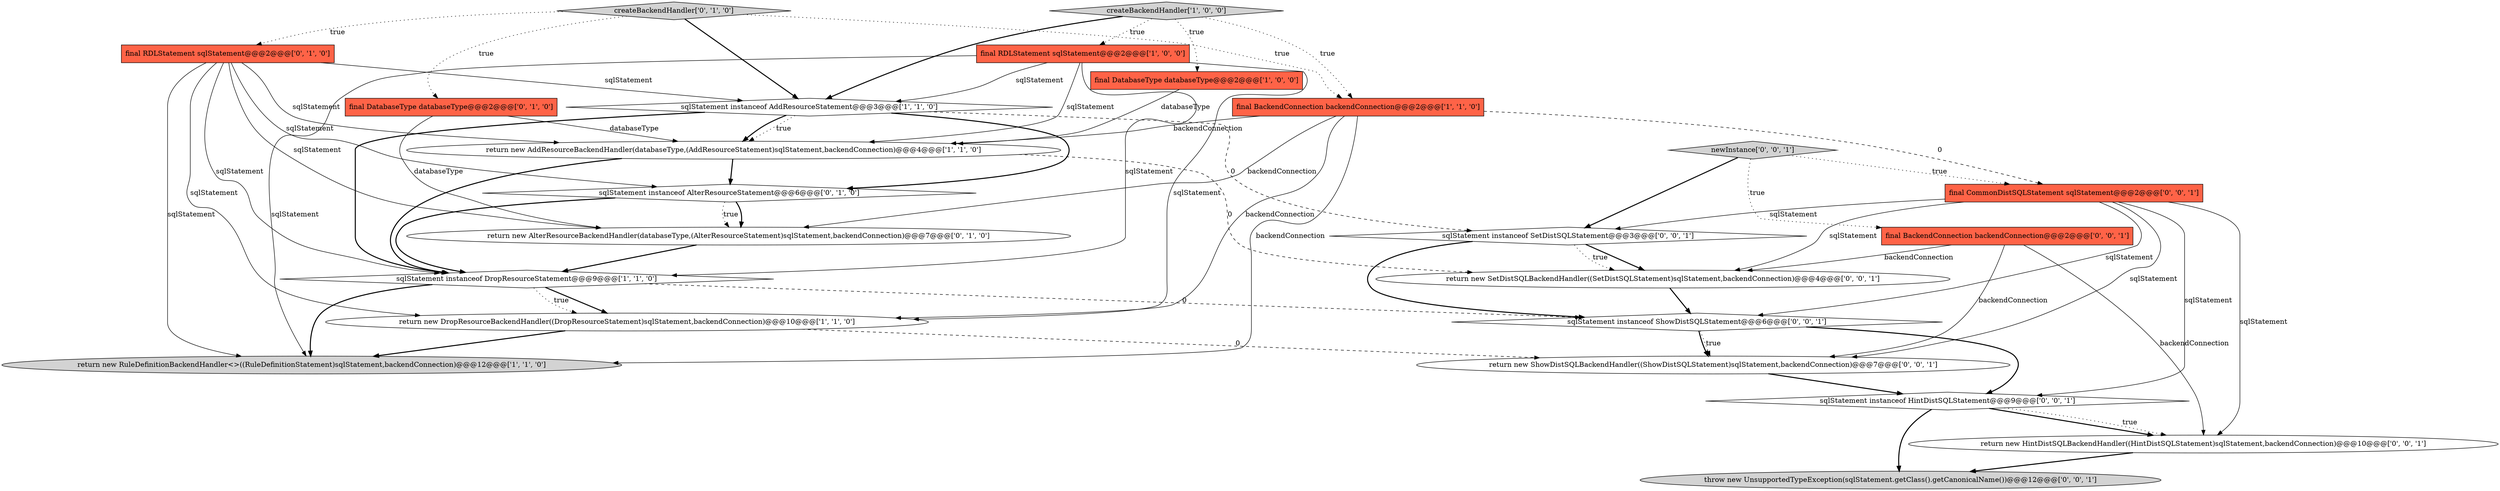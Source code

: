 digraph {
12 [style = filled, label = "return new AlterResourceBackendHandler(databaseType,(AlterResourceStatement)sqlStatement,backendConnection)@@@7@@@['0', '1', '0']", fillcolor = white, shape = ellipse image = "AAA1AAABBB2BBB"];
5 [style = filled, label = "final BackendConnection backendConnection@@@2@@@['1', '1', '0']", fillcolor = tomato, shape = box image = "AAA0AAABBB1BBB"];
11 [style = filled, label = "final DatabaseType databaseType@@@2@@@['0', '1', '0']", fillcolor = tomato, shape = box image = "AAA0AAABBB2BBB"];
2 [style = filled, label = "final DatabaseType databaseType@@@2@@@['1', '0', '0']", fillcolor = tomato, shape = box image = "AAA0AAABBB1BBB"];
6 [style = filled, label = "return new AddResourceBackendHandler(databaseType,(AddResourceStatement)sqlStatement,backendConnection)@@@4@@@['1', '1', '0']", fillcolor = white, shape = ellipse image = "AAA0AAABBB1BBB"];
1 [style = filled, label = "sqlStatement instanceof AddResourceStatement@@@3@@@['1', '1', '0']", fillcolor = white, shape = diamond image = "AAA0AAABBB1BBB"];
7 [style = filled, label = "sqlStatement instanceof DropResourceStatement@@@9@@@['1', '1', '0']", fillcolor = white, shape = diamond image = "AAA0AAABBB1BBB"];
9 [style = filled, label = "sqlStatement instanceof AlterResourceStatement@@@6@@@['0', '1', '0']", fillcolor = white, shape = diamond image = "AAA1AAABBB2BBB"];
10 [style = filled, label = "createBackendHandler['0', '1', '0']", fillcolor = lightgray, shape = diamond image = "AAA0AAABBB2BBB"];
15 [style = filled, label = "sqlStatement instanceof HintDistSQLStatement@@@9@@@['0', '0', '1']", fillcolor = white, shape = diamond image = "AAA0AAABBB3BBB"];
20 [style = filled, label = "return new ShowDistSQLBackendHandler((ShowDistSQLStatement)sqlStatement,backendConnection)@@@7@@@['0', '0', '1']", fillcolor = white, shape = ellipse image = "AAA0AAABBB3BBB"];
17 [style = filled, label = "sqlStatement instanceof ShowDistSQLStatement@@@6@@@['0', '0', '1']", fillcolor = white, shape = diamond image = "AAA0AAABBB3BBB"];
21 [style = filled, label = "throw new UnsupportedTypeException(sqlStatement.getClass().getCanonicalName())@@@12@@@['0', '0', '1']", fillcolor = lightgray, shape = ellipse image = "AAA0AAABBB3BBB"];
0 [style = filled, label = "return new DropResourceBackendHandler((DropResourceStatement)sqlStatement,backendConnection)@@@10@@@['1', '1', '0']", fillcolor = white, shape = ellipse image = "AAA0AAABBB1BBB"];
16 [style = filled, label = "return new SetDistSQLBackendHandler((SetDistSQLStatement)sqlStatement,backendConnection)@@@4@@@['0', '0', '1']", fillcolor = white, shape = ellipse image = "AAA0AAABBB3BBB"];
13 [style = filled, label = "final RDLStatement sqlStatement@@@2@@@['0', '1', '0']", fillcolor = tomato, shape = box image = "AAA0AAABBB2BBB"];
23 [style = filled, label = "return new HintDistSQLBackendHandler((HintDistSQLStatement)sqlStatement,backendConnection)@@@10@@@['0', '0', '1']", fillcolor = white, shape = ellipse image = "AAA0AAABBB3BBB"];
19 [style = filled, label = "final CommonDistSQLStatement sqlStatement@@@2@@@['0', '0', '1']", fillcolor = tomato, shape = box image = "AAA0AAABBB3BBB"];
4 [style = filled, label = "createBackendHandler['1', '0', '0']", fillcolor = lightgray, shape = diamond image = "AAA0AAABBB1BBB"];
18 [style = filled, label = "final BackendConnection backendConnection@@@2@@@['0', '0', '1']", fillcolor = tomato, shape = box image = "AAA0AAABBB3BBB"];
3 [style = filled, label = "final RDLStatement sqlStatement@@@2@@@['1', '0', '0']", fillcolor = tomato, shape = box image = "AAA0AAABBB1BBB"];
22 [style = filled, label = "newInstance['0', '0', '1']", fillcolor = lightgray, shape = diamond image = "AAA0AAABBB3BBB"];
14 [style = filled, label = "sqlStatement instanceof SetDistSQLStatement@@@3@@@['0', '0', '1']", fillcolor = white, shape = diamond image = "AAA0AAABBB3BBB"];
8 [style = filled, label = "return new RuleDefinitionBackendHandler<>((RuleDefinitionStatement)sqlStatement,backendConnection)@@@12@@@['1', '1', '0']", fillcolor = lightgray, shape = ellipse image = "AAA0AAABBB1BBB"];
11->6 [style = solid, label="databaseType"];
3->8 [style = solid, label="sqlStatement"];
13->12 [style = solid, label="sqlStatement"];
12->7 [style = bold, label=""];
14->17 [style = bold, label=""];
19->15 [style = solid, label="sqlStatement"];
18->16 [style = solid, label="backendConnection"];
10->13 [style = dotted, label="true"];
7->8 [style = bold, label=""];
22->19 [style = dotted, label="true"];
1->9 [style = bold, label=""];
14->16 [style = bold, label=""];
3->7 [style = solid, label="sqlStatement"];
5->8 [style = solid, label="backendConnection"];
4->3 [style = dotted, label="true"];
5->6 [style = solid, label="backendConnection"];
13->6 [style = solid, label="sqlStatement"];
20->15 [style = bold, label=""];
15->23 [style = bold, label=""];
5->0 [style = solid, label="backendConnection"];
14->16 [style = dotted, label="true"];
1->14 [style = dashed, label="0"];
13->9 [style = solid, label="sqlStatement"];
5->12 [style = solid, label="backendConnection"];
18->20 [style = solid, label="backendConnection"];
15->21 [style = bold, label=""];
0->8 [style = bold, label=""];
5->19 [style = dashed, label="0"];
17->20 [style = bold, label=""];
1->6 [style = dotted, label="true"];
19->16 [style = solid, label="sqlStatement"];
19->17 [style = solid, label="sqlStatement"];
1->6 [style = bold, label=""];
0->20 [style = dashed, label="0"];
4->1 [style = bold, label=""];
3->0 [style = solid, label="sqlStatement"];
6->9 [style = bold, label=""];
23->21 [style = bold, label=""];
13->7 [style = solid, label="sqlStatement"];
10->1 [style = bold, label=""];
7->17 [style = dashed, label="0"];
19->23 [style = solid, label="sqlStatement"];
9->12 [style = bold, label=""];
17->15 [style = bold, label=""];
17->20 [style = dotted, label="true"];
22->14 [style = bold, label=""];
13->1 [style = solid, label="sqlStatement"];
7->0 [style = bold, label=""];
6->16 [style = dashed, label="0"];
13->0 [style = solid, label="sqlStatement"];
2->6 [style = solid, label="databaseType"];
4->5 [style = dotted, label="true"];
19->20 [style = solid, label="sqlStatement"];
7->0 [style = dotted, label="true"];
16->17 [style = bold, label=""];
13->8 [style = solid, label="sqlStatement"];
9->12 [style = dotted, label="true"];
1->7 [style = bold, label=""];
6->7 [style = bold, label=""];
10->11 [style = dotted, label="true"];
18->23 [style = solid, label="backendConnection"];
22->18 [style = dotted, label="true"];
11->12 [style = solid, label="databaseType"];
3->1 [style = solid, label="sqlStatement"];
15->23 [style = dotted, label="true"];
3->6 [style = solid, label="sqlStatement"];
19->14 [style = solid, label="sqlStatement"];
10->5 [style = dotted, label="true"];
4->2 [style = dotted, label="true"];
9->7 [style = bold, label=""];
}
